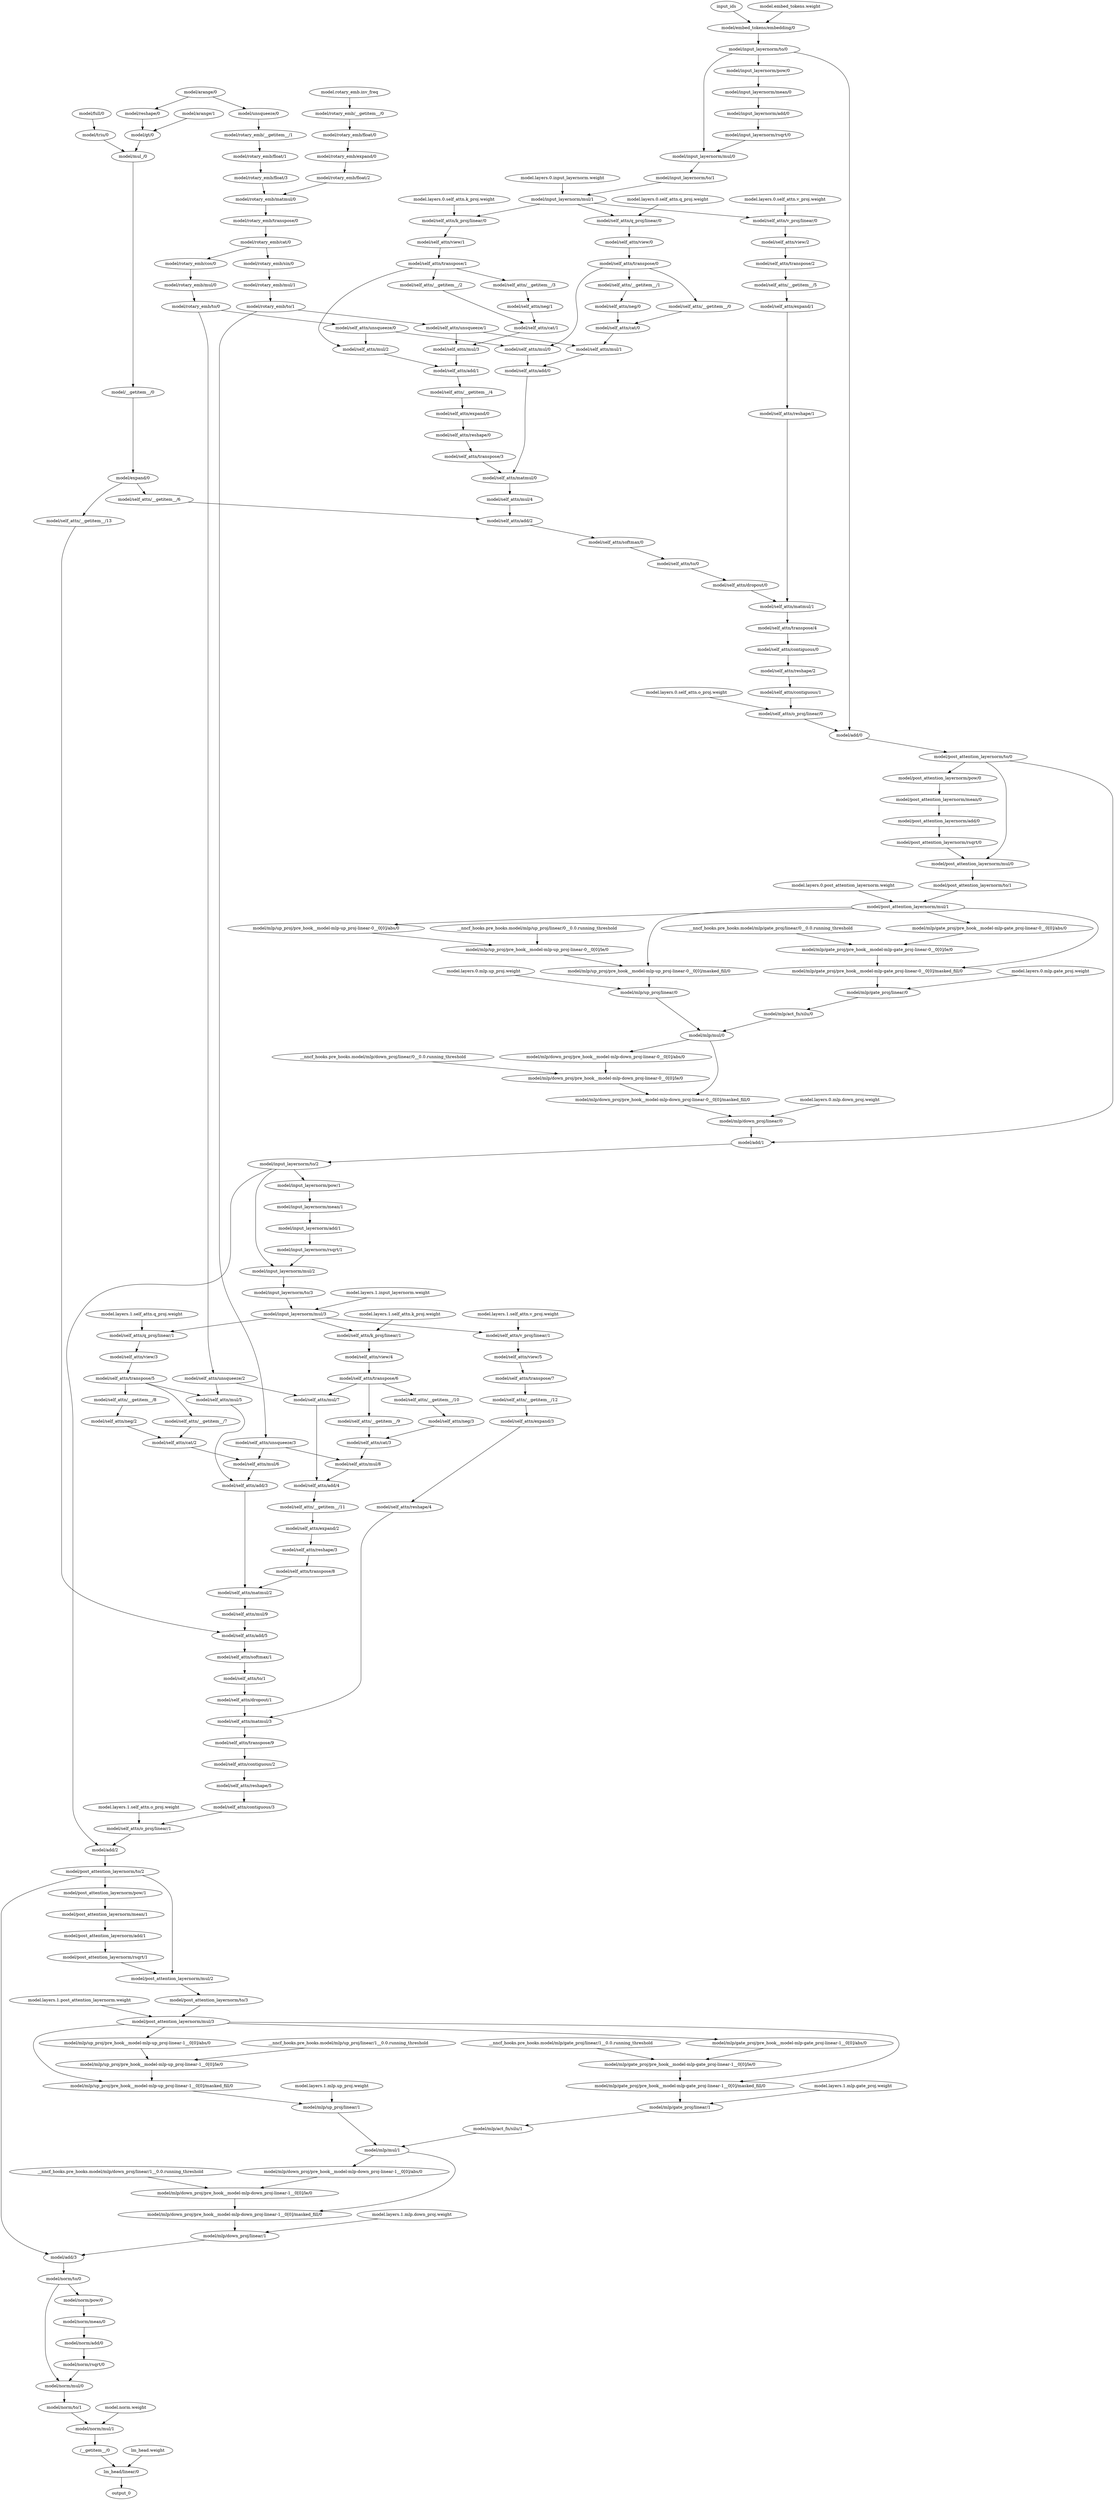 strict digraph {
input_ids [id=0, type="nncf_model_input", metatype=PTInputNoopMetatype];
"model.embed_tokens.weight" [id=1, type="nncf_model_const", metatype=PTConstNoopMetatype];
"model/embed_tokens/embedding/0" [id=2, type=embedding, metatype=PTEmbeddingMetatype];
"model/arange/0" [id=3, type=arange, metatype=UnknownMetatype];
"model/unsqueeze/0" [id=4, type=unsqueeze, metatype=PTReshapeMetatype];
"model/full/0" [id=5, type=full, metatype=UnknownMetatype];
"model/triu/0" [id=6, type=triu, metatype=UnknownMetatype];
"model/arange/1" [id=7, type=arange, metatype=UnknownMetatype];
"model/reshape/0" [id=8, type=reshape, metatype=PTReshapeMetatype];
"model/gt/0" [id=9, type=gt, metatype=UnknownMetatype];
"model/mul_/0" [id=10, type="mul_", metatype=PTMulMetatype];
"model/__getitem__/0" [id=11, type="__getitem__", metatype=PTGatherMetatype];
"model/expand/0" [id=12, type=expand, metatype=PTExpandMetatype];
"model.rotary_emb.inv_freq" [id=13, type="nncf_model_const", metatype=PTConstNoopMetatype];
"model/rotary_emb/__getitem__/0" [id=14, type="__getitem__", metatype=PTGatherMetatype];
"model/rotary_emb/float/0" [id=15, type=float, metatype=UnknownMetatype];
"model/rotary_emb/expand/0" [id=16, type=expand, metatype=PTExpandMetatype];
"model/rotary_emb/__getitem__/1" [id=17, type="__getitem__", metatype=PTGatherMetatype];
"model/rotary_emb/float/1" [id=18, type=float, metatype=UnknownMetatype];
"model/rotary_emb/float/2" [id=19, type=float, metatype=UnknownMetatype];
"model/rotary_emb/float/3" [id=20, type=float, metatype=UnknownMetatype];
"model/rotary_emb/matmul/0" [id=21, type=matmul, metatype=PTMatMulMetatype];
"model/rotary_emb/transpose/0" [id=22, type=transpose, metatype=PTTransposeMetatype];
"model/rotary_emb/cat/0" [id=23, type=cat, metatype=PTCatMetatype];
"model/rotary_emb/cos/0" [id=24, type=cos, metatype=PTCosMetatype];
"model/rotary_emb/sin/0" [id=25, type=sin, metatype=PTSinMetatype];
"model/rotary_emb/mul/0" [id=26, type=mul, metatype=PTMulMetatype];
"model/rotary_emb/mul/1" [id=27, type=mul, metatype=PTMulMetatype];
"model/rotary_emb/to/0" [id=28, type=to, metatype=PTNoopMetatype];
"model/rotary_emb/to/1" [id=29, type=to, metatype=PTNoopMetatype];
"model/input_layernorm/to/0" [id=30, type=to, metatype=PTNoopMetatype];
"model/input_layernorm/pow/0" [id=31, type=pow, metatype=PTPowerMetatype];
"model/input_layernorm/mean/0" [id=32, type=mean, metatype=PTMeanMetatype];
"model/input_layernorm/add/0" [id=33, type=add, metatype=PTAddMetatype];
"model/input_layernorm/rsqrt/0" [id=34, type=rsqrt, metatype=UnknownMetatype];
"model/input_layernorm/mul/0" [id=35, type=mul, metatype=PTMulMetatype];
"model/input_layernorm/to/1" [id=36, type=to, metatype=PTNoopMetatype];
"model.layers.0.input_layernorm.weight" [id=37, type="nncf_model_const", metatype=PTConstNoopMetatype];
"model/input_layernorm/mul/1" [id=38, type=mul, metatype=PTMulMetatype];
"model.layers.0.self_attn.q_proj.weight" [id=39, type="nncf_model_const", metatype=PTConstNoopMetatype];
"model/self_attn/q_proj/linear/0" [id=40, type=linear, metatype=PTLinearMetatype];
"model/self_attn/view/0" [id=41, type=view, metatype=PTReshapeMetatype];
"model/self_attn/transpose/0" [id=42, type=transpose, metatype=PTTransposeMetatype];
"model.layers.0.self_attn.k_proj.weight" [id=43, type="nncf_model_const", metatype=PTConstNoopMetatype];
"model/self_attn/k_proj/linear/0" [id=44, type=linear, metatype=PTLinearMetatype];
"model/self_attn/view/1" [id=45, type=view, metatype=PTReshapeMetatype];
"model/self_attn/transpose/1" [id=46, type=transpose, metatype=PTTransposeMetatype];
"model.layers.0.self_attn.v_proj.weight" [id=47, type="nncf_model_const", metatype=PTConstNoopMetatype];
"model/self_attn/v_proj/linear/0" [id=48, type=linear, metatype=PTLinearMetatype];
"model/self_attn/view/2" [id=49, type=view, metatype=PTReshapeMetatype];
"model/self_attn/transpose/2" [id=50, type=transpose, metatype=PTTransposeMetatype];
"model/self_attn/unsqueeze/0" [id=51, type=unsqueeze, metatype=PTReshapeMetatype];
"model/self_attn/unsqueeze/1" [id=52, type=unsqueeze, metatype=PTReshapeMetatype];
"model/self_attn/mul/0" [id=53, type=mul, metatype=PTMulMetatype];
"model/self_attn/__getitem__/0" [id=54, type="__getitem__", metatype=PTGatherMetatype];
"model/self_attn/__getitem__/1" [id=55, type="__getitem__", metatype=PTGatherMetatype];
"model/self_attn/neg/0" [id=56, type=neg, metatype=PTNegativeMetatype];
"model/self_attn/cat/0" [id=57, type=cat, metatype=PTCatMetatype];
"model/self_attn/mul/1" [id=58, type=mul, metatype=PTMulMetatype];
"model/self_attn/add/0" [id=59, type=add, metatype=PTAddMetatype];
"model/self_attn/mul/2" [id=60, type=mul, metatype=PTMulMetatype];
"model/self_attn/__getitem__/2" [id=61, type="__getitem__", metatype=PTGatherMetatype];
"model/self_attn/__getitem__/3" [id=62, type="__getitem__", metatype=PTGatherMetatype];
"model/self_attn/neg/1" [id=63, type=neg, metatype=PTNegativeMetatype];
"model/self_attn/cat/1" [id=64, type=cat, metatype=PTCatMetatype];
"model/self_attn/mul/3" [id=65, type=mul, metatype=PTMulMetatype];
"model/self_attn/add/1" [id=66, type=add, metatype=PTAddMetatype];
"model/self_attn/__getitem__/4" [id=67, type="__getitem__", metatype=PTGatherMetatype];
"model/self_attn/expand/0" [id=68, type=expand, metatype=PTExpandMetatype];
"model/self_attn/reshape/0" [id=69, type=reshape, metatype=PTReshapeMetatype];
"model/self_attn/__getitem__/5" [id=70, type="__getitem__", metatype=PTGatherMetatype];
"model/self_attn/expand/1" [id=71, type=expand, metatype=PTExpandMetatype];
"model/self_attn/reshape/1" [id=72, type=reshape, metatype=PTReshapeMetatype];
"model/self_attn/transpose/3" [id=73, type=transpose, metatype=PTTransposeMetatype];
"model/self_attn/matmul/0" [id=74, type=matmul, metatype=PTMatMulMetatype];
"model/self_attn/mul/4" [id=75, type=mul, metatype=PTMulMetatype];
"model/self_attn/__getitem__/6" [id=76, type="__getitem__", metatype=PTGatherMetatype];
"model/self_attn/add/2" [id=77, type=add, metatype=PTAddMetatype];
"model/self_attn/softmax/0" [id=78, type=softmax, metatype=PTSoftmaxMetatype];
"model/self_attn/to/0" [id=79, type=to, metatype=PTNoopMetatype];
"model/self_attn/dropout/0" [id=80, type=dropout, metatype=PTDropoutMetatype];
"model/self_attn/matmul/1" [id=81, type=matmul, metatype=PTMatMulMetatype];
"model/self_attn/transpose/4" [id=82, type=transpose, metatype=PTTransposeMetatype];
"model/self_attn/contiguous/0" [id=83, type=contiguous, metatype=PTNoopMetatype];
"model/self_attn/reshape/2" [id=84, type=reshape, metatype=PTReshapeMetatype];
"model/self_attn/contiguous/1" [id=85, type=contiguous, metatype=PTNoopMetatype];
"model.layers.0.self_attn.o_proj.weight" [id=86, type="nncf_model_const", metatype=PTConstNoopMetatype];
"model/self_attn/o_proj/linear/0" [id=87, type=linear, metatype=PTLinearMetatype];
"model/add/0" [id=88, type=add, metatype=PTAddMetatype];
"model/post_attention_layernorm/to/0" [id=89, type=to, metatype=PTNoopMetatype];
"model/post_attention_layernorm/pow/0" [id=90, type=pow, metatype=PTPowerMetatype];
"model/post_attention_layernorm/mean/0" [id=91, type=mean, metatype=PTMeanMetatype];
"model/post_attention_layernorm/add/0" [id=92, type=add, metatype=PTAddMetatype];
"model/post_attention_layernorm/rsqrt/0" [id=93, type=rsqrt, metatype=UnknownMetatype];
"model/post_attention_layernorm/mul/0" [id=94, type=mul, metatype=PTMulMetatype];
"model/post_attention_layernorm/to/1" [id=95, type=to, metatype=PTNoopMetatype];
"model.layers.0.post_attention_layernorm.weight" [id=96, type="nncf_model_const", metatype=PTConstNoopMetatype];
"model/post_attention_layernorm/mul/1" [id=97, type=mul, metatype=PTMulMetatype];
"model.layers.0.mlp.gate_proj.weight" [id=98, type="nncf_model_const", metatype=PTConstNoopMetatype];
"model/mlp/gate_proj/pre_hook__model-mlp-gate_proj-linear-0__0[0]/abs/0" [id=99, type=abs, metatype=PTAbsMetatype];
"__nncf_hooks.pre_hooks.model/mlp/gate_proj/linear/0__0.0.running_threshold" [id=100, type="nncf_model_const", metatype=PTConstNoopMetatype];
"model/mlp/gate_proj/pre_hook__model-mlp-gate_proj-linear-0__0[0]/le/0" [id=101, type=le, metatype=UnknownMetatype];
"model/mlp/gate_proj/pre_hook__model-mlp-gate_proj-linear-0__0[0]/masked_fill/0" [id=102, type="masked_fill", metatype=PTScatterMetatype];
"model/mlp/gate_proj/linear/0" [id=103, type=linear, metatype=PTLinearMetatype];
"model/mlp/act_fn/silu/0" [id=104, type=silu, metatype=PTSILUMetatype];
"model.layers.0.mlp.up_proj.weight" [id=105, type="nncf_model_const", metatype=PTConstNoopMetatype];
"model/mlp/up_proj/pre_hook__model-mlp-up_proj-linear-0__0[0]/abs/0" [id=106, type=abs, metatype=PTAbsMetatype];
"__nncf_hooks.pre_hooks.model/mlp/up_proj/linear/0__0.0.running_threshold" [id=107, type="nncf_model_const", metatype=PTConstNoopMetatype];
"model/mlp/up_proj/pre_hook__model-mlp-up_proj-linear-0__0[0]/le/0" [id=108, type=le, metatype=UnknownMetatype];
"model/mlp/up_proj/pre_hook__model-mlp-up_proj-linear-0__0[0]/masked_fill/0" [id=109, type="masked_fill", metatype=PTScatterMetatype];
"model/mlp/up_proj/linear/0" [id=110, type=linear, metatype=PTLinearMetatype];
"model/mlp/mul/0" [id=111, type=mul, metatype=PTMulMetatype];
"model.layers.0.mlp.down_proj.weight" [id=112, type="nncf_model_const", metatype=PTConstNoopMetatype];
"model/mlp/down_proj/pre_hook__model-mlp-down_proj-linear-0__0[0]/abs/0" [id=113, type=abs, metatype=PTAbsMetatype];
"__nncf_hooks.pre_hooks.model/mlp/down_proj/linear/0__0.0.running_threshold" [id=114, type="nncf_model_const", metatype=PTConstNoopMetatype];
"model/mlp/down_proj/pre_hook__model-mlp-down_proj-linear-0__0[0]/le/0" [id=115, type=le, metatype=UnknownMetatype];
"model/mlp/down_proj/pre_hook__model-mlp-down_proj-linear-0__0[0]/masked_fill/0" [id=116, type="masked_fill", metatype=PTScatterMetatype];
"model/mlp/down_proj/linear/0" [id=117, type=linear, metatype=PTLinearMetatype];
"model/add/1" [id=118, type=add, metatype=PTAddMetatype];
"model/input_layernorm/to/2" [id=119, type=to, metatype=PTNoopMetatype];
"model/input_layernorm/pow/1" [id=120, type=pow, metatype=PTPowerMetatype];
"model/input_layernorm/mean/1" [id=121, type=mean, metatype=PTMeanMetatype];
"model/input_layernorm/add/1" [id=122, type=add, metatype=PTAddMetatype];
"model/input_layernorm/rsqrt/1" [id=123, type=rsqrt, metatype=UnknownMetatype];
"model/input_layernorm/mul/2" [id=124, type=mul, metatype=PTMulMetatype];
"model/input_layernorm/to/3" [id=125, type=to, metatype=PTNoopMetatype];
"model.layers.1.input_layernorm.weight" [id=126, type="nncf_model_const", metatype=PTConstNoopMetatype];
"model/input_layernorm/mul/3" [id=127, type=mul, metatype=PTMulMetatype];
"model.layers.1.self_attn.q_proj.weight" [id=128, type="nncf_model_const", metatype=PTConstNoopMetatype];
"model/self_attn/q_proj/linear/1" [id=129, type=linear, metatype=PTLinearMetatype];
"model/self_attn/view/3" [id=130, type=view, metatype=PTReshapeMetatype];
"model/self_attn/transpose/5" [id=131, type=transpose, metatype=PTTransposeMetatype];
"model.layers.1.self_attn.k_proj.weight" [id=132, type="nncf_model_const", metatype=PTConstNoopMetatype];
"model/self_attn/k_proj/linear/1" [id=133, type=linear, metatype=PTLinearMetatype];
"model/self_attn/view/4" [id=134, type=view, metatype=PTReshapeMetatype];
"model/self_attn/transpose/6" [id=135, type=transpose, metatype=PTTransposeMetatype];
"model.layers.1.self_attn.v_proj.weight" [id=136, type="nncf_model_const", metatype=PTConstNoopMetatype];
"model/self_attn/v_proj/linear/1" [id=137, type=linear, metatype=PTLinearMetatype];
"model/self_attn/view/5" [id=138, type=view, metatype=PTReshapeMetatype];
"model/self_attn/transpose/7" [id=139, type=transpose, metatype=PTTransposeMetatype];
"model/self_attn/unsqueeze/2" [id=140, type=unsqueeze, metatype=PTReshapeMetatype];
"model/self_attn/unsqueeze/3" [id=141, type=unsqueeze, metatype=PTReshapeMetatype];
"model/self_attn/mul/5" [id=142, type=mul, metatype=PTMulMetatype];
"model/self_attn/__getitem__/7" [id=143, type="__getitem__", metatype=PTGatherMetatype];
"model/self_attn/__getitem__/8" [id=144, type="__getitem__", metatype=PTGatherMetatype];
"model/self_attn/neg/2" [id=145, type=neg, metatype=PTNegativeMetatype];
"model/self_attn/cat/2" [id=146, type=cat, metatype=PTCatMetatype];
"model/self_attn/mul/6" [id=147, type=mul, metatype=PTMulMetatype];
"model/self_attn/add/3" [id=148, type=add, metatype=PTAddMetatype];
"model/self_attn/mul/7" [id=149, type=mul, metatype=PTMulMetatype];
"model/self_attn/__getitem__/9" [id=150, type="__getitem__", metatype=PTGatherMetatype];
"model/self_attn/__getitem__/10" [id=151, type="__getitem__", metatype=PTGatherMetatype];
"model/self_attn/neg/3" [id=152, type=neg, metatype=PTNegativeMetatype];
"model/self_attn/cat/3" [id=153, type=cat, metatype=PTCatMetatype];
"model/self_attn/mul/8" [id=154, type=mul, metatype=PTMulMetatype];
"model/self_attn/add/4" [id=155, type=add, metatype=PTAddMetatype];
"model/self_attn/__getitem__/11" [id=156, type="__getitem__", metatype=PTGatherMetatype];
"model/self_attn/expand/2" [id=157, type=expand, metatype=PTExpandMetatype];
"model/self_attn/reshape/3" [id=158, type=reshape, metatype=PTReshapeMetatype];
"model/self_attn/__getitem__/12" [id=159, type="__getitem__", metatype=PTGatherMetatype];
"model/self_attn/expand/3" [id=160, type=expand, metatype=PTExpandMetatype];
"model/self_attn/reshape/4" [id=161, type=reshape, metatype=PTReshapeMetatype];
"model/self_attn/transpose/8" [id=162, type=transpose, metatype=PTTransposeMetatype];
"model/self_attn/matmul/2" [id=163, type=matmul, metatype=PTMatMulMetatype];
"model/self_attn/mul/9" [id=164, type=mul, metatype=PTMulMetatype];
"model/self_attn/__getitem__/13" [id=165, type="__getitem__", metatype=PTGatherMetatype];
"model/self_attn/add/5" [id=166, type=add, metatype=PTAddMetatype];
"model/self_attn/softmax/1" [id=167, type=softmax, metatype=PTSoftmaxMetatype];
"model/self_attn/to/1" [id=168, type=to, metatype=PTNoopMetatype];
"model/self_attn/dropout/1" [id=169, type=dropout, metatype=PTDropoutMetatype];
"model/self_attn/matmul/3" [id=170, type=matmul, metatype=PTMatMulMetatype];
"model/self_attn/transpose/9" [id=171, type=transpose, metatype=PTTransposeMetatype];
"model/self_attn/contiguous/2" [id=172, type=contiguous, metatype=PTNoopMetatype];
"model/self_attn/reshape/5" [id=173, type=reshape, metatype=PTReshapeMetatype];
"model/self_attn/contiguous/3" [id=174, type=contiguous, metatype=PTNoopMetatype];
"model.layers.1.self_attn.o_proj.weight" [id=175, type="nncf_model_const", metatype=PTConstNoopMetatype];
"model/self_attn/o_proj/linear/1" [id=176, type=linear, metatype=PTLinearMetatype];
"model/add/2" [id=177, type=add, metatype=PTAddMetatype];
"model/post_attention_layernorm/to/2" [id=178, type=to, metatype=PTNoopMetatype];
"model/post_attention_layernorm/pow/1" [id=179, type=pow, metatype=PTPowerMetatype];
"model/post_attention_layernorm/mean/1" [id=180, type=mean, metatype=PTMeanMetatype];
"model/post_attention_layernorm/add/1" [id=181, type=add, metatype=PTAddMetatype];
"model/post_attention_layernorm/rsqrt/1" [id=182, type=rsqrt, metatype=UnknownMetatype];
"model/post_attention_layernorm/mul/2" [id=183, type=mul, metatype=PTMulMetatype];
"model/post_attention_layernorm/to/3" [id=184, type=to, metatype=PTNoopMetatype];
"model.layers.1.post_attention_layernorm.weight" [id=185, type="nncf_model_const", metatype=PTConstNoopMetatype];
"model/post_attention_layernorm/mul/3" [id=186, type=mul, metatype=PTMulMetatype];
"model.layers.1.mlp.gate_proj.weight" [id=187, type="nncf_model_const", metatype=PTConstNoopMetatype];
"model/mlp/gate_proj/pre_hook__model-mlp-gate_proj-linear-1__0[0]/abs/0" [id=188, type=abs, metatype=PTAbsMetatype];
"__nncf_hooks.pre_hooks.model/mlp/gate_proj/linear/1__0.0.running_threshold" [id=189, type="nncf_model_const", metatype=PTConstNoopMetatype];
"model/mlp/gate_proj/pre_hook__model-mlp-gate_proj-linear-1__0[0]/le/0" [id=190, type=le, metatype=UnknownMetatype];
"model/mlp/gate_proj/pre_hook__model-mlp-gate_proj-linear-1__0[0]/masked_fill/0" [id=191, type="masked_fill", metatype=PTScatterMetatype];
"model/mlp/gate_proj/linear/1" [id=192, type=linear, metatype=PTLinearMetatype];
"model/mlp/act_fn/silu/1" [id=193, type=silu, metatype=PTSILUMetatype];
"model.layers.1.mlp.up_proj.weight" [id=194, type="nncf_model_const", metatype=PTConstNoopMetatype];
"model/mlp/up_proj/pre_hook__model-mlp-up_proj-linear-1__0[0]/abs/0" [id=195, type=abs, metatype=PTAbsMetatype];
"__nncf_hooks.pre_hooks.model/mlp/up_proj/linear/1__0.0.running_threshold" [id=196, type="nncf_model_const", metatype=PTConstNoopMetatype];
"model/mlp/up_proj/pre_hook__model-mlp-up_proj-linear-1__0[0]/le/0" [id=197, type=le, metatype=UnknownMetatype];
"model/mlp/up_proj/pre_hook__model-mlp-up_proj-linear-1__0[0]/masked_fill/0" [id=198, type="masked_fill", metatype=PTScatterMetatype];
"model/mlp/up_proj/linear/1" [id=199, type=linear, metatype=PTLinearMetatype];
"model/mlp/mul/1" [id=200, type=mul, metatype=PTMulMetatype];
"model.layers.1.mlp.down_proj.weight" [id=201, type="nncf_model_const", metatype=PTConstNoopMetatype];
"model/mlp/down_proj/pre_hook__model-mlp-down_proj-linear-1__0[0]/abs/0" [id=202, type=abs, metatype=PTAbsMetatype];
"__nncf_hooks.pre_hooks.model/mlp/down_proj/linear/1__0.0.running_threshold" [id=203, type="nncf_model_const", metatype=PTConstNoopMetatype];
"model/mlp/down_proj/pre_hook__model-mlp-down_proj-linear-1__0[0]/le/0" [id=204, type=le, metatype=UnknownMetatype];
"model/mlp/down_proj/pre_hook__model-mlp-down_proj-linear-1__0[0]/masked_fill/0" [id=205, type="masked_fill", metatype=PTScatterMetatype];
"model/mlp/down_proj/linear/1" [id=206, type=linear, metatype=PTLinearMetatype];
"model/add/3" [id=207, type=add, metatype=PTAddMetatype];
"model/norm/to/0" [id=208, type=to, metatype=PTNoopMetatype];
"model/norm/pow/0" [id=209, type=pow, metatype=PTPowerMetatype];
"model/norm/mean/0" [id=210, type=mean, metatype=PTMeanMetatype];
"model/norm/add/0" [id=211, type=add, metatype=PTAddMetatype];
"model/norm/rsqrt/0" [id=212, type=rsqrt, metatype=UnknownMetatype];
"model/norm/mul/0" [id=213, type=mul, metatype=PTMulMetatype];
"model/norm/to/1" [id=214, type=to, metatype=PTNoopMetatype];
"model.norm.weight" [id=215, type="nncf_model_const", metatype=PTConstNoopMetatype];
"model/norm/mul/1" [id=216, type=mul, metatype=PTMulMetatype];
"/__getitem__/0" [id=217, type="__getitem__", metatype=PTGatherMetatype];
"lm_head.weight" [id=218, type="nncf_model_const", metatype=PTConstNoopMetatype];
"lm_head/linear/0" [id=219, type=linear, metatype=PTLinearMetatype];
output_0 [id=220, type="nncf_model_output", metatype=PTOutputNoopMetatype];
input_ids -> "model/embed_tokens/embedding/0" [dtype=int, shape="(2, 8)", out_port_id=0, in_port_id=0];
"model.embed_tokens.weight" -> "model/embed_tokens/embedding/0" [dtype=float, shape="(32, 8)", out_port_id=0, in_port_id=1];
"model/embed_tokens/embedding/0" -> "model/input_layernorm/to/0" [dtype=float, shape="(2, 8, 8)", out_port_id=0, in_port_id=0];
"model/arange/0" -> "model/unsqueeze/0" [dtype=int, shape="(8,)", out_port_id=0, in_port_id=0];
"model/arange/0" -> "model/reshape/0" [dtype=int, shape="(8,)", out_port_id=0, in_port_id=0];
"model/unsqueeze/0" -> "model/rotary_emb/__getitem__/1" [dtype=int, shape="(1, 8)", out_port_id=0, in_port_id=0];
"model/full/0" -> "model/triu/0" [dtype=float, shape="(8, 9)", out_port_id=0, in_port_id=0];
"model/triu/0" -> "model/mul_/0" [dtype=float, shape="(8, 9)", out_port_id=0, in_port_id=0];
"model/arange/1" -> "model/gt/0" [dtype=int, shape="(9,)", out_port_id=0, in_port_id=0];
"model/reshape/0" -> "model/gt/0" [dtype=int, shape="(8, 1)", out_port_id=0, in_port_id=1];
"model/gt/0" -> "model/mul_/0" [dtype=int, shape="(8, 9)", out_port_id=0, in_port_id=1];
"model/mul_/0" -> "model/__getitem__/0" [dtype=float, shape="(8, 9)", out_port_id=0, in_port_id=0];
"model/__getitem__/0" -> "model/expand/0" [dtype=float, shape="(1, 1, 8, 9)", out_port_id=0, in_port_id=0];
"model/expand/0" -> "model/self_attn/__getitem__/6" [dtype=float, shape="(2, 1, 8, 9)", out_port_id=0, in_port_id=0];
"model/expand/0" -> "model/self_attn/__getitem__/13" [dtype=float, shape="(2, 1, 8, 9)", out_port_id=0, in_port_id=0];
"model.rotary_emb.inv_freq" -> "model/rotary_emb/__getitem__/0" [dtype=float, shape="(2,)", out_port_id=0, in_port_id=0];
"model/rotary_emb/__getitem__/0" -> "model/rotary_emb/float/0" [dtype=float, shape="(1, 2, 1)", out_port_id=0, in_port_id=0];
"model/rotary_emb/float/0" -> "model/rotary_emb/expand/0" [dtype=float, shape="(1, 2, 1)", out_port_id=0, in_port_id=0];
"model/rotary_emb/expand/0" -> "model/rotary_emb/float/2" [dtype=float, shape="(1, 2, 1)", out_port_id=0, in_port_id=0];
"model/rotary_emb/__getitem__/1" -> "model/rotary_emb/float/1" [dtype=int, shape="(1, 1, 8)", out_port_id=0, in_port_id=0];
"model/rotary_emb/float/1" -> "model/rotary_emb/float/3" [dtype=float, shape="(1, 1, 8)", out_port_id=0, in_port_id=0];
"model/rotary_emb/float/2" -> "model/rotary_emb/matmul/0" [dtype=float, shape="(1, 2, 1)", out_port_id=0, in_port_id=0];
"model/rotary_emb/float/3" -> "model/rotary_emb/matmul/0" [dtype=float, shape="(1, 1, 8)", out_port_id=0, in_port_id=1];
"model/rotary_emb/matmul/0" -> "model/rotary_emb/transpose/0" [dtype=float, shape="(1, 2, 8)", out_port_id=0, in_port_id=0];
"model/rotary_emb/transpose/0" -> "model/rotary_emb/cat/0" [dtype=float, shape="(1, 8, 2)", out_port_id=0, in_port_id=0, parallel_input_port_ids="[1]"];
"model/rotary_emb/cat/0" -> "model/rotary_emb/cos/0" [dtype=float, shape="(1, 8, 4)", out_port_id=0, in_port_id=0];
"model/rotary_emb/cat/0" -> "model/rotary_emb/sin/0" [dtype=float, shape="(1, 8, 4)", out_port_id=0, in_port_id=0];
"model/rotary_emb/cos/0" -> "model/rotary_emb/mul/0" [dtype=float, shape="(1, 8, 4)", out_port_id=0, in_port_id=0];
"model/rotary_emb/sin/0" -> "model/rotary_emb/mul/1" [dtype=float, shape="(1, 8, 4)", out_port_id=0, in_port_id=0];
"model/rotary_emb/mul/0" -> "model/rotary_emb/to/0" [dtype=float, shape="(1, 8, 4)", out_port_id=0, in_port_id=0];
"model/rotary_emb/mul/1" -> "model/rotary_emb/to/1" [dtype=float, shape="(1, 8, 4)", out_port_id=0, in_port_id=0];
"model/rotary_emb/to/0" -> "model/self_attn/unsqueeze/0" [dtype=float, shape="(1, 8, 4)", out_port_id=0, in_port_id=0];
"model/rotary_emb/to/0" -> "model/self_attn/unsqueeze/2" [dtype=float, shape="(1, 8, 4)", out_port_id=0, in_port_id=0];
"model/rotary_emb/to/1" -> "model/self_attn/unsqueeze/1" [dtype=float, shape="(1, 8, 4)", out_port_id=0, in_port_id=0];
"model/rotary_emb/to/1" -> "model/self_attn/unsqueeze/3" [dtype=float, shape="(1, 8, 4)", out_port_id=0, in_port_id=0];
"model/input_layernorm/to/0" -> "model/input_layernorm/pow/0" [dtype=float, shape="(2, 8, 8)", out_port_id=0, in_port_id=0];
"model/input_layernorm/to/0" -> "model/input_layernorm/mul/0" [dtype=float, shape="(2, 8, 8)", out_port_id=0, in_port_id=0];
"model/input_layernorm/to/0" -> "model/add/0" [dtype=float, shape="(2, 8, 8)", out_port_id=0, in_port_id=0];
"model/input_layernorm/pow/0" -> "model/input_layernorm/mean/0" [dtype=float, shape="(2, 8, 8)", out_port_id=0, in_port_id=0];
"model/input_layernorm/mean/0" -> "model/input_layernorm/add/0" [dtype=float, shape="(2, 8, 1)", out_port_id=0, in_port_id=0];
"model/input_layernorm/add/0" -> "model/input_layernorm/rsqrt/0" [dtype=float, shape="(2, 8, 1)", out_port_id=0, in_port_id=0];
"model/input_layernorm/rsqrt/0" -> "model/input_layernorm/mul/0" [dtype=float, shape="(2, 8, 1)", out_port_id=0, in_port_id=1];
"model/input_layernorm/mul/0" -> "model/input_layernorm/to/1" [dtype=float, shape="(2, 8, 8)", out_port_id=0, in_port_id=0];
"model/input_layernorm/to/1" -> "model/input_layernorm/mul/1" [dtype=float, shape="(2, 8, 8)", out_port_id=0, in_port_id=1];
"model.layers.0.input_layernorm.weight" -> "model/input_layernorm/mul/1" [dtype=float, shape="(8,)", out_port_id=0, in_port_id=0];
"model/input_layernorm/mul/1" -> "model/self_attn/q_proj/linear/0" [dtype=float, shape="(2, 8, 8)", out_port_id=0, in_port_id=0];
"model/input_layernorm/mul/1" -> "model/self_attn/k_proj/linear/0" [dtype=float, shape="(2, 8, 8)", out_port_id=0, in_port_id=0];
"model/input_layernorm/mul/1" -> "model/self_attn/v_proj/linear/0" [dtype=float, shape="(2, 8, 8)", out_port_id=0, in_port_id=0];
"model.layers.0.self_attn.q_proj.weight" -> "model/self_attn/q_proj/linear/0" [dtype=float, shape="(8, 8)", out_port_id=0, in_port_id=1];
"model/self_attn/q_proj/linear/0" -> "model/self_attn/view/0" [dtype=float, shape="(2, 8, 8)", out_port_id=0, in_port_id=0];
"model/self_attn/view/0" -> "model/self_attn/transpose/0" [dtype=float, shape="(2, 8, 2, 4)", out_port_id=0, in_port_id=0];
"model/self_attn/transpose/0" -> "model/self_attn/mul/0" [dtype=float, shape="(2, 2, 8, 4)", out_port_id=0, in_port_id=0];
"model/self_attn/transpose/0" -> "model/self_attn/__getitem__/0" [dtype=float, shape="(2, 2, 8, 4)", out_port_id=0, in_port_id=0];
"model/self_attn/transpose/0" -> "model/self_attn/__getitem__/1" [dtype=float, shape="(2, 2, 8, 4)", out_port_id=0, in_port_id=0];
"model.layers.0.self_attn.k_proj.weight" -> "model/self_attn/k_proj/linear/0" [dtype=float, shape="(4, 8)", out_port_id=0, in_port_id=1];
"model/self_attn/k_proj/linear/0" -> "model/self_attn/view/1" [dtype=float, shape="(2, 8, 4)", out_port_id=0, in_port_id=0];
"model/self_attn/view/1" -> "model/self_attn/transpose/1" [dtype=float, shape="(2, 8, 1, 4)", out_port_id=0, in_port_id=0];
"model/self_attn/transpose/1" -> "model/self_attn/mul/2" [dtype=float, shape="(2, 1, 8, 4)", out_port_id=0, in_port_id=0];
"model/self_attn/transpose/1" -> "model/self_attn/__getitem__/2" [dtype=float, shape="(2, 1, 8, 4)", out_port_id=0, in_port_id=0];
"model/self_attn/transpose/1" -> "model/self_attn/__getitem__/3" [dtype=float, shape="(2, 1, 8, 4)", out_port_id=0, in_port_id=0];
"model.layers.0.self_attn.v_proj.weight" -> "model/self_attn/v_proj/linear/0" [dtype=float, shape="(4, 8)", out_port_id=0, in_port_id=1];
"model/self_attn/v_proj/linear/0" -> "model/self_attn/view/2" [dtype=float, shape="(2, 8, 4)", out_port_id=0, in_port_id=0];
"model/self_attn/view/2" -> "model/self_attn/transpose/2" [dtype=float, shape="(2, 8, 1, 4)", out_port_id=0, in_port_id=0];
"model/self_attn/transpose/2" -> "model/self_attn/__getitem__/5" [dtype=float, shape="(2, 1, 8, 4)", out_port_id=0, in_port_id=0];
"model/self_attn/unsqueeze/0" -> "model/self_attn/mul/0" [dtype=float, shape="(1, 1, 8, 4)", out_port_id=0, in_port_id=1];
"model/self_attn/unsqueeze/0" -> "model/self_attn/mul/2" [dtype=float, shape="(1, 1, 8, 4)", out_port_id=0, in_port_id=1];
"model/self_attn/unsqueeze/1" -> "model/self_attn/mul/1" [dtype=float, shape="(1, 1, 8, 4)", out_port_id=0, in_port_id=1];
"model/self_attn/unsqueeze/1" -> "model/self_attn/mul/3" [dtype=float, shape="(1, 1, 8, 4)", out_port_id=0, in_port_id=1];
"model/self_attn/mul/0" -> "model/self_attn/add/0" [dtype=float, shape="(2, 2, 8, 4)", out_port_id=0, in_port_id=0];
"model/self_attn/__getitem__/0" -> "model/self_attn/cat/0" [dtype=float, shape="(2, 2, 8, 2)", out_port_id=0, in_port_id=1];
"model/self_attn/__getitem__/1" -> "model/self_attn/neg/0" [dtype=float, shape="(2, 2, 8, 2)", out_port_id=0, in_port_id=0];
"model/self_attn/neg/0" -> "model/self_attn/cat/0" [dtype=float, shape="(2, 2, 8, 2)", out_port_id=0, in_port_id=0];
"model/self_attn/cat/0" -> "model/self_attn/mul/1" [dtype=float, shape="(2, 2, 8, 4)", out_port_id=0, in_port_id=0];
"model/self_attn/mul/1" -> "model/self_attn/add/0" [dtype=float, shape="(2, 2, 8, 4)", out_port_id=0, in_port_id=1];
"model/self_attn/add/0" -> "model/self_attn/matmul/0" [dtype=float, shape="(2, 2, 8, 4)", out_port_id=0, in_port_id=0];
"model/self_attn/mul/2" -> "model/self_attn/add/1" [dtype=float, shape="(2, 1, 8, 4)", out_port_id=0, in_port_id=0];
"model/self_attn/__getitem__/2" -> "model/self_attn/cat/1" [dtype=float, shape="(2, 1, 8, 2)", out_port_id=0, in_port_id=1];
"model/self_attn/__getitem__/3" -> "model/self_attn/neg/1" [dtype=float, shape="(2, 1, 8, 2)", out_port_id=0, in_port_id=0];
"model/self_attn/neg/1" -> "model/self_attn/cat/1" [dtype=float, shape="(2, 1, 8, 2)", out_port_id=0, in_port_id=0];
"model/self_attn/cat/1" -> "model/self_attn/mul/3" [dtype=float, shape="(2, 1, 8, 4)", out_port_id=0, in_port_id=0];
"model/self_attn/mul/3" -> "model/self_attn/add/1" [dtype=float, shape="(2, 1, 8, 4)", out_port_id=0, in_port_id=1];
"model/self_attn/add/1" -> "model/self_attn/__getitem__/4" [dtype=float, shape="(2, 1, 8, 4)", out_port_id=0, in_port_id=0];
"model/self_attn/__getitem__/4" -> "model/self_attn/expand/0" [dtype=float, shape="(2, 1, 1, 8, 4)", out_port_id=0, in_port_id=0];
"model/self_attn/expand/0" -> "model/self_attn/reshape/0" [dtype=float, shape="(2, 1, 2, 8, 4)", out_port_id=0, in_port_id=0];
"model/self_attn/reshape/0" -> "model/self_attn/transpose/3" [dtype=float, shape="(2, 2, 8, 4)", out_port_id=0, in_port_id=0];
"model/self_attn/__getitem__/5" -> "model/self_attn/expand/1" [dtype=float, shape="(2, 1, 1, 8, 4)", out_port_id=0, in_port_id=0];
"model/self_attn/expand/1" -> "model/self_attn/reshape/1" [dtype=float, shape="(2, 1, 2, 8, 4)", out_port_id=0, in_port_id=0];
"model/self_attn/reshape/1" -> "model/self_attn/matmul/1" [dtype=float, shape="(2, 2, 8, 4)", out_port_id=0, in_port_id=1];
"model/self_attn/transpose/3" -> "model/self_attn/matmul/0" [dtype=float, shape="(2, 2, 4, 8)", out_port_id=0, in_port_id=1];
"model/self_attn/matmul/0" -> "model/self_attn/mul/4" [dtype=float, shape="(2, 2, 8, 8)", out_port_id=0, in_port_id=0];
"model/self_attn/mul/4" -> "model/self_attn/add/2" [dtype=float, shape="(2, 2, 8, 8)", out_port_id=0, in_port_id=0];
"model/self_attn/__getitem__/6" -> "model/self_attn/add/2" [dtype=float, shape="(2, 1, 8, 8)", out_port_id=0, in_port_id=1];
"model/self_attn/add/2" -> "model/self_attn/softmax/0" [dtype=float, shape="(2, 2, 8, 8)", out_port_id=0, in_port_id=0];
"model/self_attn/softmax/0" -> "model/self_attn/to/0" [dtype=float, shape="(2, 2, 8, 8)", out_port_id=0, in_port_id=0];
"model/self_attn/to/0" -> "model/self_attn/dropout/0" [dtype=float, shape="(2, 2, 8, 8)", out_port_id=0, in_port_id=0];
"model/self_attn/dropout/0" -> "model/self_attn/matmul/1" [dtype=float, shape="(2, 2, 8, 8)", out_port_id=0, in_port_id=0];
"model/self_attn/matmul/1" -> "model/self_attn/transpose/4" [dtype=float, shape="(2, 2, 8, 4)", out_port_id=0, in_port_id=0];
"model/self_attn/transpose/4" -> "model/self_attn/contiguous/0" [dtype=float, shape="(2, 8, 2, 4)", out_port_id=0, in_port_id=0];
"model/self_attn/contiguous/0" -> "model/self_attn/reshape/2" [dtype=float, shape="(2, 8, 2, 4)", out_port_id=0, in_port_id=0];
"model/self_attn/reshape/2" -> "model/self_attn/contiguous/1" [dtype=float, shape="(2, 8, 8)", out_port_id=0, in_port_id=0];
"model/self_attn/contiguous/1" -> "model/self_attn/o_proj/linear/0" [dtype=float, shape="(2, 8, 8)", out_port_id=0, in_port_id=0];
"model.layers.0.self_attn.o_proj.weight" -> "model/self_attn/o_proj/linear/0" [dtype=float, shape="(8, 8)", out_port_id=0, in_port_id=1];
"model/self_attn/o_proj/linear/0" -> "model/add/0" [dtype=float, shape="(2, 8, 8)", out_port_id=0, in_port_id=1];
"model/add/0" -> "model/post_attention_layernorm/to/0" [dtype=float, shape="(2, 8, 8)", out_port_id=0, in_port_id=0];
"model/post_attention_layernorm/to/0" -> "model/post_attention_layernorm/pow/0" [dtype=float, shape="(2, 8, 8)", out_port_id=0, in_port_id=0];
"model/post_attention_layernorm/to/0" -> "model/post_attention_layernorm/mul/0" [dtype=float, shape="(2, 8, 8)", out_port_id=0, in_port_id=0];
"model/post_attention_layernorm/to/0" -> "model/add/1" [dtype=float, shape="(2, 8, 8)", out_port_id=0, in_port_id=0];
"model/post_attention_layernorm/pow/0" -> "model/post_attention_layernorm/mean/0" [dtype=float, shape="(2, 8, 8)", out_port_id=0, in_port_id=0];
"model/post_attention_layernorm/mean/0" -> "model/post_attention_layernorm/add/0" [dtype=float, shape="(2, 8, 1)", out_port_id=0, in_port_id=0];
"model/post_attention_layernorm/add/0" -> "model/post_attention_layernorm/rsqrt/0" [dtype=float, shape="(2, 8, 1)", out_port_id=0, in_port_id=0];
"model/post_attention_layernorm/rsqrt/0" -> "model/post_attention_layernorm/mul/0" [dtype=float, shape="(2, 8, 1)", out_port_id=0, in_port_id=1];
"model/post_attention_layernorm/mul/0" -> "model/post_attention_layernorm/to/1" [dtype=float, shape="(2, 8, 8)", out_port_id=0, in_port_id=0];
"model/post_attention_layernorm/to/1" -> "model/post_attention_layernorm/mul/1" [dtype=float, shape="(2, 8, 8)", out_port_id=0, in_port_id=1];
"model.layers.0.post_attention_layernorm.weight" -> "model/post_attention_layernorm/mul/1" [dtype=float, shape="(8,)", out_port_id=0, in_port_id=0];
"model/post_attention_layernorm/mul/1" -> "model/mlp/gate_proj/pre_hook__model-mlp-gate_proj-linear-0__0[0]/abs/0" [dtype=float, shape="(2, 8, 8)", out_port_id=0, in_port_id=0];
"model/post_attention_layernorm/mul/1" -> "model/mlp/gate_proj/pre_hook__model-mlp-gate_proj-linear-0__0[0]/masked_fill/0" [dtype=float, shape="(2, 8, 8)", out_port_id=0, in_port_id=0];
"model/post_attention_layernorm/mul/1" -> "model/mlp/up_proj/pre_hook__model-mlp-up_proj-linear-0__0[0]/abs/0" [dtype=float, shape="(2, 8, 8)", out_port_id=0, in_port_id=0];
"model/post_attention_layernorm/mul/1" -> "model/mlp/up_proj/pre_hook__model-mlp-up_proj-linear-0__0[0]/masked_fill/0" [dtype=float, shape="(2, 8, 8)", out_port_id=0, in_port_id=0];
"model.layers.0.mlp.gate_proj.weight" -> "model/mlp/gate_proj/linear/0" [dtype=float, shape="(14, 8)", out_port_id=0, in_port_id=1];
"model/mlp/gate_proj/pre_hook__model-mlp-gate_proj-linear-0__0[0]/abs/0" -> "model/mlp/gate_proj/pre_hook__model-mlp-gate_proj-linear-0__0[0]/le/0" [dtype=float, shape="(2, 8, 8)", out_port_id=0, in_port_id=0];
"__nncf_hooks.pre_hooks.model/mlp/gate_proj/linear/0__0.0.running_threshold" -> "model/mlp/gate_proj/pre_hook__model-mlp-gate_proj-linear-0__0[0]/le/0" [dtype=float, shape="()", out_port_id=0, in_port_id=1];
"model/mlp/gate_proj/pre_hook__model-mlp-gate_proj-linear-0__0[0]/le/0" -> "model/mlp/gate_proj/pre_hook__model-mlp-gate_proj-linear-0__0[0]/masked_fill/0" [dtype=int, shape="(2, 8, 8)", out_port_id=0, in_port_id=1];
"model/mlp/gate_proj/pre_hook__model-mlp-gate_proj-linear-0__0[0]/masked_fill/0" -> "model/mlp/gate_proj/linear/0" [dtype=float, shape="(2, 8, 8)", out_port_id=0, in_port_id=0];
"model/mlp/gate_proj/linear/0" -> "model/mlp/act_fn/silu/0" [dtype=float, shape="(2, 8, 14)", out_port_id=0, in_port_id=0];
"model/mlp/act_fn/silu/0" -> "model/mlp/mul/0" [dtype=float, shape="(2, 8, 14)", out_port_id=0, in_port_id=0];
"model.layers.0.mlp.up_proj.weight" -> "model/mlp/up_proj/linear/0" [dtype=float, shape="(14, 8)", out_port_id=0, in_port_id=1];
"model/mlp/up_proj/pre_hook__model-mlp-up_proj-linear-0__0[0]/abs/0" -> "model/mlp/up_proj/pre_hook__model-mlp-up_proj-linear-0__0[0]/le/0" [dtype=float, shape="(2, 8, 8)", out_port_id=0, in_port_id=0];
"__nncf_hooks.pre_hooks.model/mlp/up_proj/linear/0__0.0.running_threshold" -> "model/mlp/up_proj/pre_hook__model-mlp-up_proj-linear-0__0[0]/le/0" [dtype=float, shape="()", out_port_id=0, in_port_id=1];
"model/mlp/up_proj/pre_hook__model-mlp-up_proj-linear-0__0[0]/le/0" -> "model/mlp/up_proj/pre_hook__model-mlp-up_proj-linear-0__0[0]/masked_fill/0" [dtype=int, shape="(2, 8, 8)", out_port_id=0, in_port_id=1];
"model/mlp/up_proj/pre_hook__model-mlp-up_proj-linear-0__0[0]/masked_fill/0" -> "model/mlp/up_proj/linear/0" [dtype=float, shape="(2, 8, 8)", out_port_id=0, in_port_id=0];
"model/mlp/up_proj/linear/0" -> "model/mlp/mul/0" [dtype=float, shape="(2, 8, 14)", out_port_id=0, in_port_id=1];
"model/mlp/mul/0" -> "model/mlp/down_proj/pre_hook__model-mlp-down_proj-linear-0__0[0]/abs/0" [dtype=float, shape="(2, 8, 14)", out_port_id=0, in_port_id=0];
"model/mlp/mul/0" -> "model/mlp/down_proj/pre_hook__model-mlp-down_proj-linear-0__0[0]/masked_fill/0" [dtype=float, shape="(2, 8, 14)", out_port_id=0, in_port_id=0];
"model.layers.0.mlp.down_proj.weight" -> "model/mlp/down_proj/linear/0" [dtype=float, shape="(8, 14)", out_port_id=0, in_port_id=1];
"model/mlp/down_proj/pre_hook__model-mlp-down_proj-linear-0__0[0]/abs/0" -> "model/mlp/down_proj/pre_hook__model-mlp-down_proj-linear-0__0[0]/le/0" [dtype=float, shape="(2, 8, 14)", out_port_id=0, in_port_id=0];
"__nncf_hooks.pre_hooks.model/mlp/down_proj/linear/0__0.0.running_threshold" -> "model/mlp/down_proj/pre_hook__model-mlp-down_proj-linear-0__0[0]/le/0" [dtype=float, shape="()", out_port_id=0, in_port_id=1];
"model/mlp/down_proj/pre_hook__model-mlp-down_proj-linear-0__0[0]/le/0" -> "model/mlp/down_proj/pre_hook__model-mlp-down_proj-linear-0__0[0]/masked_fill/0" [dtype=int, shape="(2, 8, 14)", out_port_id=0, in_port_id=1];
"model/mlp/down_proj/pre_hook__model-mlp-down_proj-linear-0__0[0]/masked_fill/0" -> "model/mlp/down_proj/linear/0" [dtype=float, shape="(2, 8, 14)", out_port_id=0, in_port_id=0];
"model/mlp/down_proj/linear/0" -> "model/add/1" [dtype=float, shape="(2, 8, 8)", out_port_id=0, in_port_id=1];
"model/add/1" -> "model/input_layernorm/to/2" [dtype=float, shape="(2, 8, 8)", out_port_id=0, in_port_id=0];
"model/input_layernorm/to/2" -> "model/input_layernorm/pow/1" [dtype=float, shape="(2, 8, 8)", out_port_id=0, in_port_id=0];
"model/input_layernorm/to/2" -> "model/input_layernorm/mul/2" [dtype=float, shape="(2, 8, 8)", out_port_id=0, in_port_id=0];
"model/input_layernorm/to/2" -> "model/add/2" [dtype=float, shape="(2, 8, 8)", out_port_id=0, in_port_id=0];
"model/input_layernorm/pow/1" -> "model/input_layernorm/mean/1" [dtype=float, shape="(2, 8, 8)", out_port_id=0, in_port_id=0];
"model/input_layernorm/mean/1" -> "model/input_layernorm/add/1" [dtype=float, shape="(2, 8, 1)", out_port_id=0, in_port_id=0];
"model/input_layernorm/add/1" -> "model/input_layernorm/rsqrt/1" [dtype=float, shape="(2, 8, 1)", out_port_id=0, in_port_id=0];
"model/input_layernorm/rsqrt/1" -> "model/input_layernorm/mul/2" [dtype=float, shape="(2, 8, 1)", out_port_id=0, in_port_id=1];
"model/input_layernorm/mul/2" -> "model/input_layernorm/to/3" [dtype=float, shape="(2, 8, 8)", out_port_id=0, in_port_id=0];
"model/input_layernorm/to/3" -> "model/input_layernorm/mul/3" [dtype=float, shape="(2, 8, 8)", out_port_id=0, in_port_id=1];
"model.layers.1.input_layernorm.weight" -> "model/input_layernorm/mul/3" [dtype=float, shape="(8,)", out_port_id=0, in_port_id=0];
"model/input_layernorm/mul/3" -> "model/self_attn/q_proj/linear/1" [dtype=float, shape="(2, 8, 8)", out_port_id=0, in_port_id=0];
"model/input_layernorm/mul/3" -> "model/self_attn/k_proj/linear/1" [dtype=float, shape="(2, 8, 8)", out_port_id=0, in_port_id=0];
"model/input_layernorm/mul/3" -> "model/self_attn/v_proj/linear/1" [dtype=float, shape="(2, 8, 8)", out_port_id=0, in_port_id=0];
"model.layers.1.self_attn.q_proj.weight" -> "model/self_attn/q_proj/linear/1" [dtype=float, shape="(8, 8)", out_port_id=0, in_port_id=1];
"model/self_attn/q_proj/linear/1" -> "model/self_attn/view/3" [dtype=float, shape="(2, 8, 8)", out_port_id=0, in_port_id=0];
"model/self_attn/view/3" -> "model/self_attn/transpose/5" [dtype=float, shape="(2, 8, 2, 4)", out_port_id=0, in_port_id=0];
"model/self_attn/transpose/5" -> "model/self_attn/mul/5" [dtype=float, shape="(2, 2, 8, 4)", out_port_id=0, in_port_id=0];
"model/self_attn/transpose/5" -> "model/self_attn/__getitem__/7" [dtype=float, shape="(2, 2, 8, 4)", out_port_id=0, in_port_id=0];
"model/self_attn/transpose/5" -> "model/self_attn/__getitem__/8" [dtype=float, shape="(2, 2, 8, 4)", out_port_id=0, in_port_id=0];
"model.layers.1.self_attn.k_proj.weight" -> "model/self_attn/k_proj/linear/1" [dtype=float, shape="(4, 8)", out_port_id=0, in_port_id=1];
"model/self_attn/k_proj/linear/1" -> "model/self_attn/view/4" [dtype=float, shape="(2, 8, 4)", out_port_id=0, in_port_id=0];
"model/self_attn/view/4" -> "model/self_attn/transpose/6" [dtype=float, shape="(2, 8, 1, 4)", out_port_id=0, in_port_id=0];
"model/self_attn/transpose/6" -> "model/self_attn/mul/7" [dtype=float, shape="(2, 1, 8, 4)", out_port_id=0, in_port_id=0];
"model/self_attn/transpose/6" -> "model/self_attn/__getitem__/9" [dtype=float, shape="(2, 1, 8, 4)", out_port_id=0, in_port_id=0];
"model/self_attn/transpose/6" -> "model/self_attn/__getitem__/10" [dtype=float, shape="(2, 1, 8, 4)", out_port_id=0, in_port_id=0];
"model.layers.1.self_attn.v_proj.weight" -> "model/self_attn/v_proj/linear/1" [dtype=float, shape="(4, 8)", out_port_id=0, in_port_id=1];
"model/self_attn/v_proj/linear/1" -> "model/self_attn/view/5" [dtype=float, shape="(2, 8, 4)", out_port_id=0, in_port_id=0];
"model/self_attn/view/5" -> "model/self_attn/transpose/7" [dtype=float, shape="(2, 8, 1, 4)", out_port_id=0, in_port_id=0];
"model/self_attn/transpose/7" -> "model/self_attn/__getitem__/12" [dtype=float, shape="(2, 1, 8, 4)", out_port_id=0, in_port_id=0];
"model/self_attn/unsqueeze/2" -> "model/self_attn/mul/5" [dtype=float, shape="(1, 1, 8, 4)", out_port_id=0, in_port_id=1];
"model/self_attn/unsqueeze/2" -> "model/self_attn/mul/7" [dtype=float, shape="(1, 1, 8, 4)", out_port_id=0, in_port_id=1];
"model/self_attn/unsqueeze/3" -> "model/self_attn/mul/6" [dtype=float, shape="(1, 1, 8, 4)", out_port_id=0, in_port_id=1];
"model/self_attn/unsqueeze/3" -> "model/self_attn/mul/8" [dtype=float, shape="(1, 1, 8, 4)", out_port_id=0, in_port_id=1];
"model/self_attn/mul/5" -> "model/self_attn/add/3" [dtype=float, shape="(2, 2, 8, 4)", out_port_id=0, in_port_id=0];
"model/self_attn/__getitem__/7" -> "model/self_attn/cat/2" [dtype=float, shape="(2, 2, 8, 2)", out_port_id=0, in_port_id=1];
"model/self_attn/__getitem__/8" -> "model/self_attn/neg/2" [dtype=float, shape="(2, 2, 8, 2)", out_port_id=0, in_port_id=0];
"model/self_attn/neg/2" -> "model/self_attn/cat/2" [dtype=float, shape="(2, 2, 8, 2)", out_port_id=0, in_port_id=0];
"model/self_attn/cat/2" -> "model/self_attn/mul/6" [dtype=float, shape="(2, 2, 8, 4)", out_port_id=0, in_port_id=0];
"model/self_attn/mul/6" -> "model/self_attn/add/3" [dtype=float, shape="(2, 2, 8, 4)", out_port_id=0, in_port_id=1];
"model/self_attn/add/3" -> "model/self_attn/matmul/2" [dtype=float, shape="(2, 2, 8, 4)", out_port_id=0, in_port_id=0];
"model/self_attn/mul/7" -> "model/self_attn/add/4" [dtype=float, shape="(2, 1, 8, 4)", out_port_id=0, in_port_id=0];
"model/self_attn/__getitem__/9" -> "model/self_attn/cat/3" [dtype=float, shape="(2, 1, 8, 2)", out_port_id=0, in_port_id=1];
"model/self_attn/__getitem__/10" -> "model/self_attn/neg/3" [dtype=float, shape="(2, 1, 8, 2)", out_port_id=0, in_port_id=0];
"model/self_attn/neg/3" -> "model/self_attn/cat/3" [dtype=float, shape="(2, 1, 8, 2)", out_port_id=0, in_port_id=0];
"model/self_attn/cat/3" -> "model/self_attn/mul/8" [dtype=float, shape="(2, 1, 8, 4)", out_port_id=0, in_port_id=0];
"model/self_attn/mul/8" -> "model/self_attn/add/4" [dtype=float, shape="(2, 1, 8, 4)", out_port_id=0, in_port_id=1];
"model/self_attn/add/4" -> "model/self_attn/__getitem__/11" [dtype=float, shape="(2, 1, 8, 4)", out_port_id=0, in_port_id=0];
"model/self_attn/__getitem__/11" -> "model/self_attn/expand/2" [dtype=float, shape="(2, 1, 1, 8, 4)", out_port_id=0, in_port_id=0];
"model/self_attn/expand/2" -> "model/self_attn/reshape/3" [dtype=float, shape="(2, 1, 2, 8, 4)", out_port_id=0, in_port_id=0];
"model/self_attn/reshape/3" -> "model/self_attn/transpose/8" [dtype=float, shape="(2, 2, 8, 4)", out_port_id=0, in_port_id=0];
"model/self_attn/__getitem__/12" -> "model/self_attn/expand/3" [dtype=float, shape="(2, 1, 1, 8, 4)", out_port_id=0, in_port_id=0];
"model/self_attn/expand/3" -> "model/self_attn/reshape/4" [dtype=float, shape="(2, 1, 2, 8, 4)", out_port_id=0, in_port_id=0];
"model/self_attn/reshape/4" -> "model/self_attn/matmul/3" [dtype=float, shape="(2, 2, 8, 4)", out_port_id=0, in_port_id=1];
"model/self_attn/transpose/8" -> "model/self_attn/matmul/2" [dtype=float, shape="(2, 2, 4, 8)", out_port_id=0, in_port_id=1];
"model/self_attn/matmul/2" -> "model/self_attn/mul/9" [dtype=float, shape="(2, 2, 8, 8)", out_port_id=0, in_port_id=0];
"model/self_attn/mul/9" -> "model/self_attn/add/5" [dtype=float, shape="(2, 2, 8, 8)", out_port_id=0, in_port_id=0];
"model/self_attn/__getitem__/13" -> "model/self_attn/add/5" [dtype=float, shape="(2, 1, 8, 8)", out_port_id=0, in_port_id=1];
"model/self_attn/add/5" -> "model/self_attn/softmax/1" [dtype=float, shape="(2, 2, 8, 8)", out_port_id=0, in_port_id=0];
"model/self_attn/softmax/1" -> "model/self_attn/to/1" [dtype=float, shape="(2, 2, 8, 8)", out_port_id=0, in_port_id=0];
"model/self_attn/to/1" -> "model/self_attn/dropout/1" [dtype=float, shape="(2, 2, 8, 8)", out_port_id=0, in_port_id=0];
"model/self_attn/dropout/1" -> "model/self_attn/matmul/3" [dtype=float, shape="(2, 2, 8, 8)", out_port_id=0, in_port_id=0];
"model/self_attn/matmul/3" -> "model/self_attn/transpose/9" [dtype=float, shape="(2, 2, 8, 4)", out_port_id=0, in_port_id=0];
"model/self_attn/transpose/9" -> "model/self_attn/contiguous/2" [dtype=float, shape="(2, 8, 2, 4)", out_port_id=0, in_port_id=0];
"model/self_attn/contiguous/2" -> "model/self_attn/reshape/5" [dtype=float, shape="(2, 8, 2, 4)", out_port_id=0, in_port_id=0];
"model/self_attn/reshape/5" -> "model/self_attn/contiguous/3" [dtype=float, shape="(2, 8, 8)", out_port_id=0, in_port_id=0];
"model/self_attn/contiguous/3" -> "model/self_attn/o_proj/linear/1" [dtype=float, shape="(2, 8, 8)", out_port_id=0, in_port_id=0];
"model.layers.1.self_attn.o_proj.weight" -> "model/self_attn/o_proj/linear/1" [dtype=float, shape="(8, 8)", out_port_id=0, in_port_id=1];
"model/self_attn/o_proj/linear/1" -> "model/add/2" [dtype=float, shape="(2, 8, 8)", out_port_id=0, in_port_id=1];
"model/add/2" -> "model/post_attention_layernorm/to/2" [dtype=float, shape="(2, 8, 8)", out_port_id=0, in_port_id=0];
"model/post_attention_layernorm/to/2" -> "model/post_attention_layernorm/pow/1" [dtype=float, shape="(2, 8, 8)", out_port_id=0, in_port_id=0];
"model/post_attention_layernorm/to/2" -> "model/post_attention_layernorm/mul/2" [dtype=float, shape="(2, 8, 8)", out_port_id=0, in_port_id=0];
"model/post_attention_layernorm/to/2" -> "model/add/3" [dtype=float, shape="(2, 8, 8)", out_port_id=0, in_port_id=0];
"model/post_attention_layernorm/pow/1" -> "model/post_attention_layernorm/mean/1" [dtype=float, shape="(2, 8, 8)", out_port_id=0, in_port_id=0];
"model/post_attention_layernorm/mean/1" -> "model/post_attention_layernorm/add/1" [dtype=float, shape="(2, 8, 1)", out_port_id=0, in_port_id=0];
"model/post_attention_layernorm/add/1" -> "model/post_attention_layernorm/rsqrt/1" [dtype=float, shape="(2, 8, 1)", out_port_id=0, in_port_id=0];
"model/post_attention_layernorm/rsqrt/1" -> "model/post_attention_layernorm/mul/2" [dtype=float, shape="(2, 8, 1)", out_port_id=0, in_port_id=1];
"model/post_attention_layernorm/mul/2" -> "model/post_attention_layernorm/to/3" [dtype=float, shape="(2, 8, 8)", out_port_id=0, in_port_id=0];
"model/post_attention_layernorm/to/3" -> "model/post_attention_layernorm/mul/3" [dtype=float, shape="(2, 8, 8)", out_port_id=0, in_port_id=1];
"model.layers.1.post_attention_layernorm.weight" -> "model/post_attention_layernorm/mul/3" [dtype=float, shape="(8,)", out_port_id=0, in_port_id=0];
"model/post_attention_layernorm/mul/3" -> "model/mlp/gate_proj/pre_hook__model-mlp-gate_proj-linear-1__0[0]/abs/0" [dtype=float, shape="(2, 8, 8)", out_port_id=0, in_port_id=0];
"model/post_attention_layernorm/mul/3" -> "model/mlp/gate_proj/pre_hook__model-mlp-gate_proj-linear-1__0[0]/masked_fill/0" [dtype=float, shape="(2, 8, 8)", out_port_id=0, in_port_id=0];
"model/post_attention_layernorm/mul/3" -> "model/mlp/up_proj/pre_hook__model-mlp-up_proj-linear-1__0[0]/abs/0" [dtype=float, shape="(2, 8, 8)", out_port_id=0, in_port_id=0];
"model/post_attention_layernorm/mul/3" -> "model/mlp/up_proj/pre_hook__model-mlp-up_proj-linear-1__0[0]/masked_fill/0" [dtype=float, shape="(2, 8, 8)", out_port_id=0, in_port_id=0];
"model.layers.1.mlp.gate_proj.weight" -> "model/mlp/gate_proj/linear/1" [dtype=float, shape="(14, 8)", out_port_id=0, in_port_id=1];
"model/mlp/gate_proj/pre_hook__model-mlp-gate_proj-linear-1__0[0]/abs/0" -> "model/mlp/gate_proj/pre_hook__model-mlp-gate_proj-linear-1__0[0]/le/0" [dtype=float, shape="(2, 8, 8)", out_port_id=0, in_port_id=0];
"__nncf_hooks.pre_hooks.model/mlp/gate_proj/linear/1__0.0.running_threshold" -> "model/mlp/gate_proj/pre_hook__model-mlp-gate_proj-linear-1__0[0]/le/0" [dtype=float, shape="()", out_port_id=0, in_port_id=1];
"model/mlp/gate_proj/pre_hook__model-mlp-gate_proj-linear-1__0[0]/le/0" -> "model/mlp/gate_proj/pre_hook__model-mlp-gate_proj-linear-1__0[0]/masked_fill/0" [dtype=int, shape="(2, 8, 8)", out_port_id=0, in_port_id=1];
"model/mlp/gate_proj/pre_hook__model-mlp-gate_proj-linear-1__0[0]/masked_fill/0" -> "model/mlp/gate_proj/linear/1" [dtype=float, shape="(2, 8, 8)", out_port_id=0, in_port_id=0];
"model/mlp/gate_proj/linear/1" -> "model/mlp/act_fn/silu/1" [dtype=float, shape="(2, 8, 14)", out_port_id=0, in_port_id=0];
"model/mlp/act_fn/silu/1" -> "model/mlp/mul/1" [dtype=float, shape="(2, 8, 14)", out_port_id=0, in_port_id=0];
"model.layers.1.mlp.up_proj.weight" -> "model/mlp/up_proj/linear/1" [dtype=float, shape="(14, 8)", out_port_id=0, in_port_id=1];
"model/mlp/up_proj/pre_hook__model-mlp-up_proj-linear-1__0[0]/abs/0" -> "model/mlp/up_proj/pre_hook__model-mlp-up_proj-linear-1__0[0]/le/0" [dtype=float, shape="(2, 8, 8)", out_port_id=0, in_port_id=0];
"__nncf_hooks.pre_hooks.model/mlp/up_proj/linear/1__0.0.running_threshold" -> "model/mlp/up_proj/pre_hook__model-mlp-up_proj-linear-1__0[0]/le/0" [dtype=float, shape="()", out_port_id=0, in_port_id=1];
"model/mlp/up_proj/pre_hook__model-mlp-up_proj-linear-1__0[0]/le/0" -> "model/mlp/up_proj/pre_hook__model-mlp-up_proj-linear-1__0[0]/masked_fill/0" [dtype=int, shape="(2, 8, 8)", out_port_id=0, in_port_id=1];
"model/mlp/up_proj/pre_hook__model-mlp-up_proj-linear-1__0[0]/masked_fill/0" -> "model/mlp/up_proj/linear/1" [dtype=float, shape="(2, 8, 8)", out_port_id=0, in_port_id=0];
"model/mlp/up_proj/linear/1" -> "model/mlp/mul/1" [dtype=float, shape="(2, 8, 14)", out_port_id=0, in_port_id=1];
"model/mlp/mul/1" -> "model/mlp/down_proj/pre_hook__model-mlp-down_proj-linear-1__0[0]/abs/0" [dtype=float, shape="(2, 8, 14)", out_port_id=0, in_port_id=0];
"model/mlp/mul/1" -> "model/mlp/down_proj/pre_hook__model-mlp-down_proj-linear-1__0[0]/masked_fill/0" [dtype=float, shape="(2, 8, 14)", out_port_id=0, in_port_id=0];
"model.layers.1.mlp.down_proj.weight" -> "model/mlp/down_proj/linear/1" [dtype=float, shape="(8, 14)", out_port_id=0, in_port_id=1];
"model/mlp/down_proj/pre_hook__model-mlp-down_proj-linear-1__0[0]/abs/0" -> "model/mlp/down_proj/pre_hook__model-mlp-down_proj-linear-1__0[0]/le/0" [dtype=float, shape="(2, 8, 14)", out_port_id=0, in_port_id=0];
"__nncf_hooks.pre_hooks.model/mlp/down_proj/linear/1__0.0.running_threshold" -> "model/mlp/down_proj/pre_hook__model-mlp-down_proj-linear-1__0[0]/le/0" [dtype=float, shape="()", out_port_id=0, in_port_id=1];
"model/mlp/down_proj/pre_hook__model-mlp-down_proj-linear-1__0[0]/le/0" -> "model/mlp/down_proj/pre_hook__model-mlp-down_proj-linear-1__0[0]/masked_fill/0" [dtype=int, shape="(2, 8, 14)", out_port_id=0, in_port_id=1];
"model/mlp/down_proj/pre_hook__model-mlp-down_proj-linear-1__0[0]/masked_fill/0" -> "model/mlp/down_proj/linear/1" [dtype=float, shape="(2, 8, 14)", out_port_id=0, in_port_id=0];
"model/mlp/down_proj/linear/1" -> "model/add/3" [dtype=float, shape="(2, 8, 8)", out_port_id=0, in_port_id=1];
"model/add/3" -> "model/norm/to/0" [dtype=float, shape="(2, 8, 8)", out_port_id=0, in_port_id=0];
"model/norm/to/0" -> "model/norm/pow/0" [dtype=float, shape="(2, 8, 8)", out_port_id=0, in_port_id=0];
"model/norm/to/0" -> "model/norm/mul/0" [dtype=float, shape="(2, 8, 8)", out_port_id=0, in_port_id=0];
"model/norm/pow/0" -> "model/norm/mean/0" [dtype=float, shape="(2, 8, 8)", out_port_id=0, in_port_id=0];
"model/norm/mean/0" -> "model/norm/add/0" [dtype=float, shape="(2, 8, 1)", out_port_id=0, in_port_id=0];
"model/norm/add/0" -> "model/norm/rsqrt/0" [dtype=float, shape="(2, 8, 1)", out_port_id=0, in_port_id=0];
"model/norm/rsqrt/0" -> "model/norm/mul/0" [dtype=float, shape="(2, 8, 1)", out_port_id=0, in_port_id=1];
"model/norm/mul/0" -> "model/norm/to/1" [dtype=float, shape="(2, 8, 8)", out_port_id=0, in_port_id=0];
"model/norm/to/1" -> "model/norm/mul/1" [dtype=float, shape="(2, 8, 8)", out_port_id=0, in_port_id=1];
"model.norm.weight" -> "model/norm/mul/1" [dtype=float, shape="(8,)", out_port_id=0, in_port_id=0];
"model/norm/mul/1" -> "/__getitem__/0" [dtype=float, shape="(2, 8, 8)", out_port_id=0, in_port_id=0];
"/__getitem__/0" -> "lm_head/linear/0" [dtype=float, shape="(2, 8, 8)", out_port_id=0, in_port_id=0];
"lm_head.weight" -> "lm_head/linear/0" [dtype=float, shape="(32, 8)", out_port_id=0, in_port_id=1];
"lm_head/linear/0" -> output_0 [dtype=float, shape="(2, 8, 32)", out_port_id=0, in_port_id=0];
}
